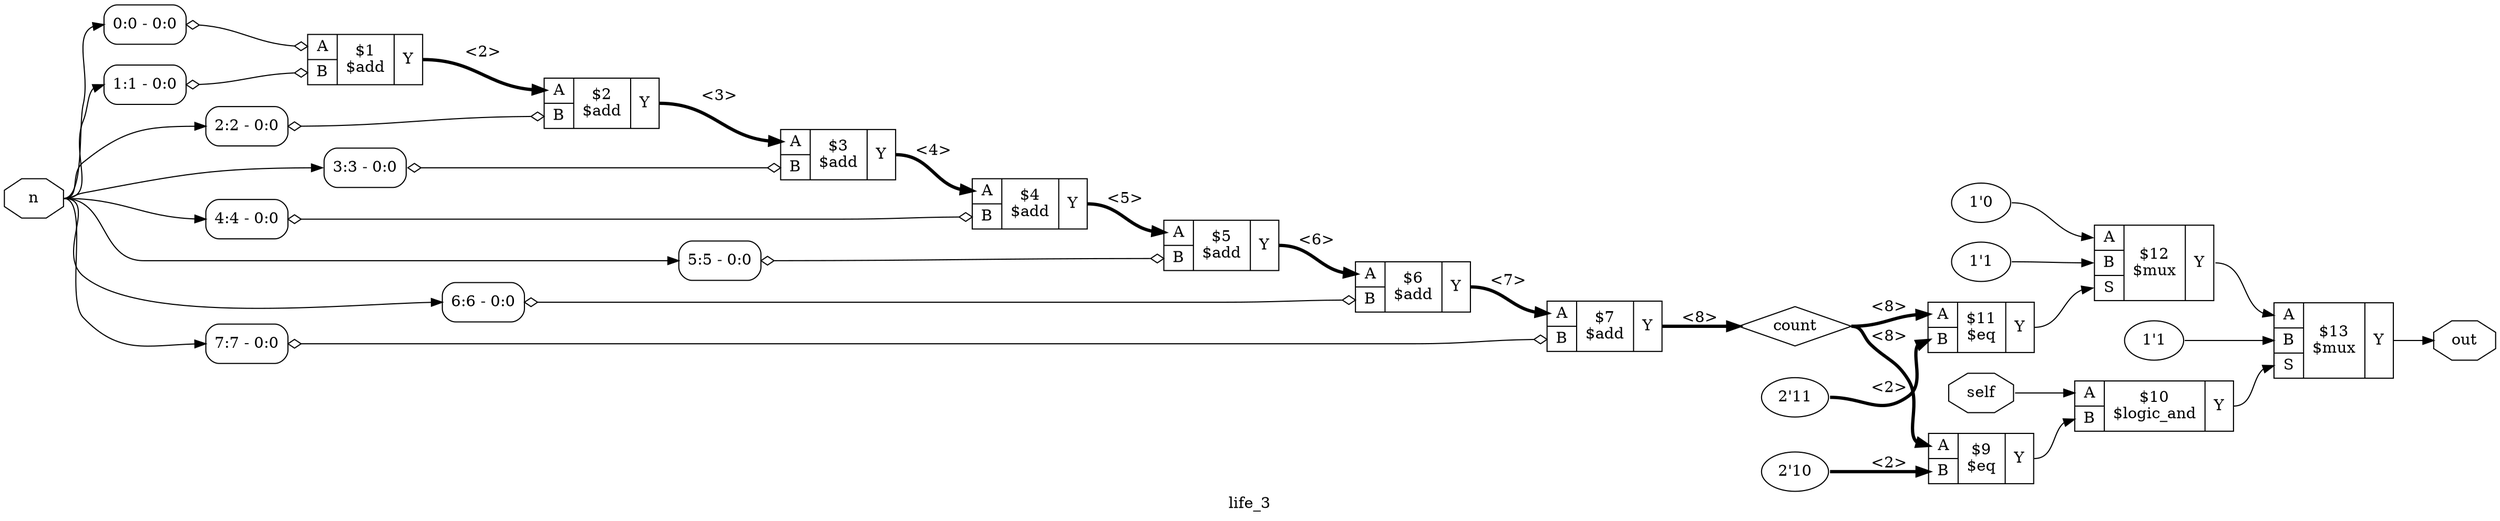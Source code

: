 digraph "life_3" {
label="life_3";
rankdir="LR";
remincross=true;
n12 [ shape=diamond, label="count", color="black", fontcolor="black" ];
n13 [ shape=octagon, label="out", color="black", fontcolor="black" ];
n14 [ shape=octagon, label="n", color="black", fontcolor="black" ];
n15 [ shape=octagon, label="self", color="black", fontcolor="black" ];
v0 [ label="1'1" ];
v1 [ label="1'0" ];
c20 [ shape=record, label="{{<p16> A|<p17> B|<p18> S}|$12\n$mux|{<p19> Y}}" ];
v2 [ label="2'11" ];
c21 [ shape=record, label="{{<p16> A|<p17> B}|$11\n$eq|{<p19> Y}}" ];
c22 [ shape=record, label="{{<p16> A|<p17> B}|$10\n$logic_and|{<p19> Y}}" ];
v3 [ label="2'10" ];
c23 [ shape=record, label="{{<p16> A|<p17> B}|$9\n$eq|{<p19> Y}}" ];
v4 [ label="1'1" ];
c24 [ shape=record, label="{{<p16> A|<p17> B|<p18> S}|$13\n$mux|{<p19> Y}}" ];
c25 [ shape=record, label="{{<p16> A|<p17> B}|$7\n$add|{<p19> Y}}" ];
x5 [ shape=record, style=rounded, label="<s0> 7:7 - 0:0 " ];
x5:e -> c25:p17:w [arrowhead=odiamond, arrowtail=odiamond, dir=both, color="black", label=""];
c26 [ shape=record, label="{{<p16> A|<p17> B}|$6\n$add|{<p19> Y}}" ];
x6 [ shape=record, style=rounded, label="<s0> 6:6 - 0:0 " ];
x6:e -> c26:p17:w [arrowhead=odiamond, arrowtail=odiamond, dir=both, color="black", label=""];
c27 [ shape=record, label="{{<p16> A|<p17> B}|$5\n$add|{<p19> Y}}" ];
x7 [ shape=record, style=rounded, label="<s0> 5:5 - 0:0 " ];
x7:e -> c27:p17:w [arrowhead=odiamond, arrowtail=odiamond, dir=both, color="black", label=""];
c28 [ shape=record, label="{{<p16> A|<p17> B}|$4\n$add|{<p19> Y}}" ];
x8 [ shape=record, style=rounded, label="<s0> 4:4 - 0:0 " ];
x8:e -> c28:p17:w [arrowhead=odiamond, arrowtail=odiamond, dir=both, color="black", label=""];
c29 [ shape=record, label="{{<p16> A|<p17> B}|$3\n$add|{<p19> Y}}" ];
x9 [ shape=record, style=rounded, label="<s0> 3:3 - 0:0 " ];
x9:e -> c29:p17:w [arrowhead=odiamond, arrowtail=odiamond, dir=both, color="black", label=""];
c30 [ shape=record, label="{{<p16> A|<p17> B}|$2\n$add|{<p19> Y}}" ];
x10 [ shape=record, style=rounded, label="<s0> 2:2 - 0:0 " ];
x10:e -> c30:p17:w [arrowhead=odiamond, arrowtail=odiamond, dir=both, color="black", label=""];
c31 [ shape=record, label="{{<p16> A|<p17> B}|$1\n$add|{<p19> Y}}" ];
x11 [ shape=record, style=rounded, label="<s0> 1:1 - 0:0 " ];
x11:e -> c31:p17:w [arrowhead=odiamond, arrowtail=odiamond, dir=both, color="black", label=""];
x12 [ shape=record, style=rounded, label="<s0> 0:0 - 0:0 " ];
x12:e -> c31:p16:w [arrowhead=odiamond, arrowtail=odiamond, dir=both, color="black", label=""];
c29:p19:e -> c28:p16:w [color="black", style="setlinewidth(3)", label="<4>"];
c30:p19:e -> c29:p16:w [color="black", style="setlinewidth(3)", label="<3>"];
c25:p19:e -> n12:w [color="black", style="setlinewidth(3)", label="<8>"];
n12:e -> c21:p16:w [color="black", style="setlinewidth(3)", label="<8>"];
n12:e -> c23:p16:w [color="black", style="setlinewidth(3)", label="<8>"];
c24:p19:e -> n13:w [color="black", label=""];
n14:e -> x10:s0:w [color="black", label=""];
n14:e -> x11:s0:w [color="black", label=""];
n14:e -> x12:s0:w [color="black", label=""];
n14:e -> x5:s0:w [color="black", label=""];
n14:e -> x6:s0:w [color="black", label=""];
n14:e -> x7:s0:w [color="black", label=""];
n14:e -> x8:s0:w [color="black", label=""];
n14:e -> x9:s0:w [color="black", label=""];
n15:e -> c22:p16:w [color="black", label=""];
c31:p19:e -> c30:p16:w [color="black", style="setlinewidth(3)", label="<2>"];
c23:p19:e -> c22:p17:w [color="black", label=""];
c20:p19:e -> c24:p16:w [color="black", label=""];
c21:p19:e -> c20:p18:w [color="black", label=""];
c22:p19:e -> c24:p18:w [color="black", label=""];
c26:p19:e -> c25:p16:w [color="black", style="setlinewidth(3)", label="<7>"];
c27:p19:e -> c26:p16:w [color="black", style="setlinewidth(3)", label="<6>"];
c28:p19:e -> c27:p16:w [color="black", style="setlinewidth(3)", label="<5>"];
v0:e -> c20:p17:w [color="black", label=""];
v1:e -> c20:p16:w [color="black", label=""];
v2:e -> c21:p17:w [color="black", style="setlinewidth(3)", label="<2>"];
v3:e -> c23:p17:w [color="black", style="setlinewidth(3)", label="<2>"];
v4:e -> c24:p17:w [color="black", label=""];
}
